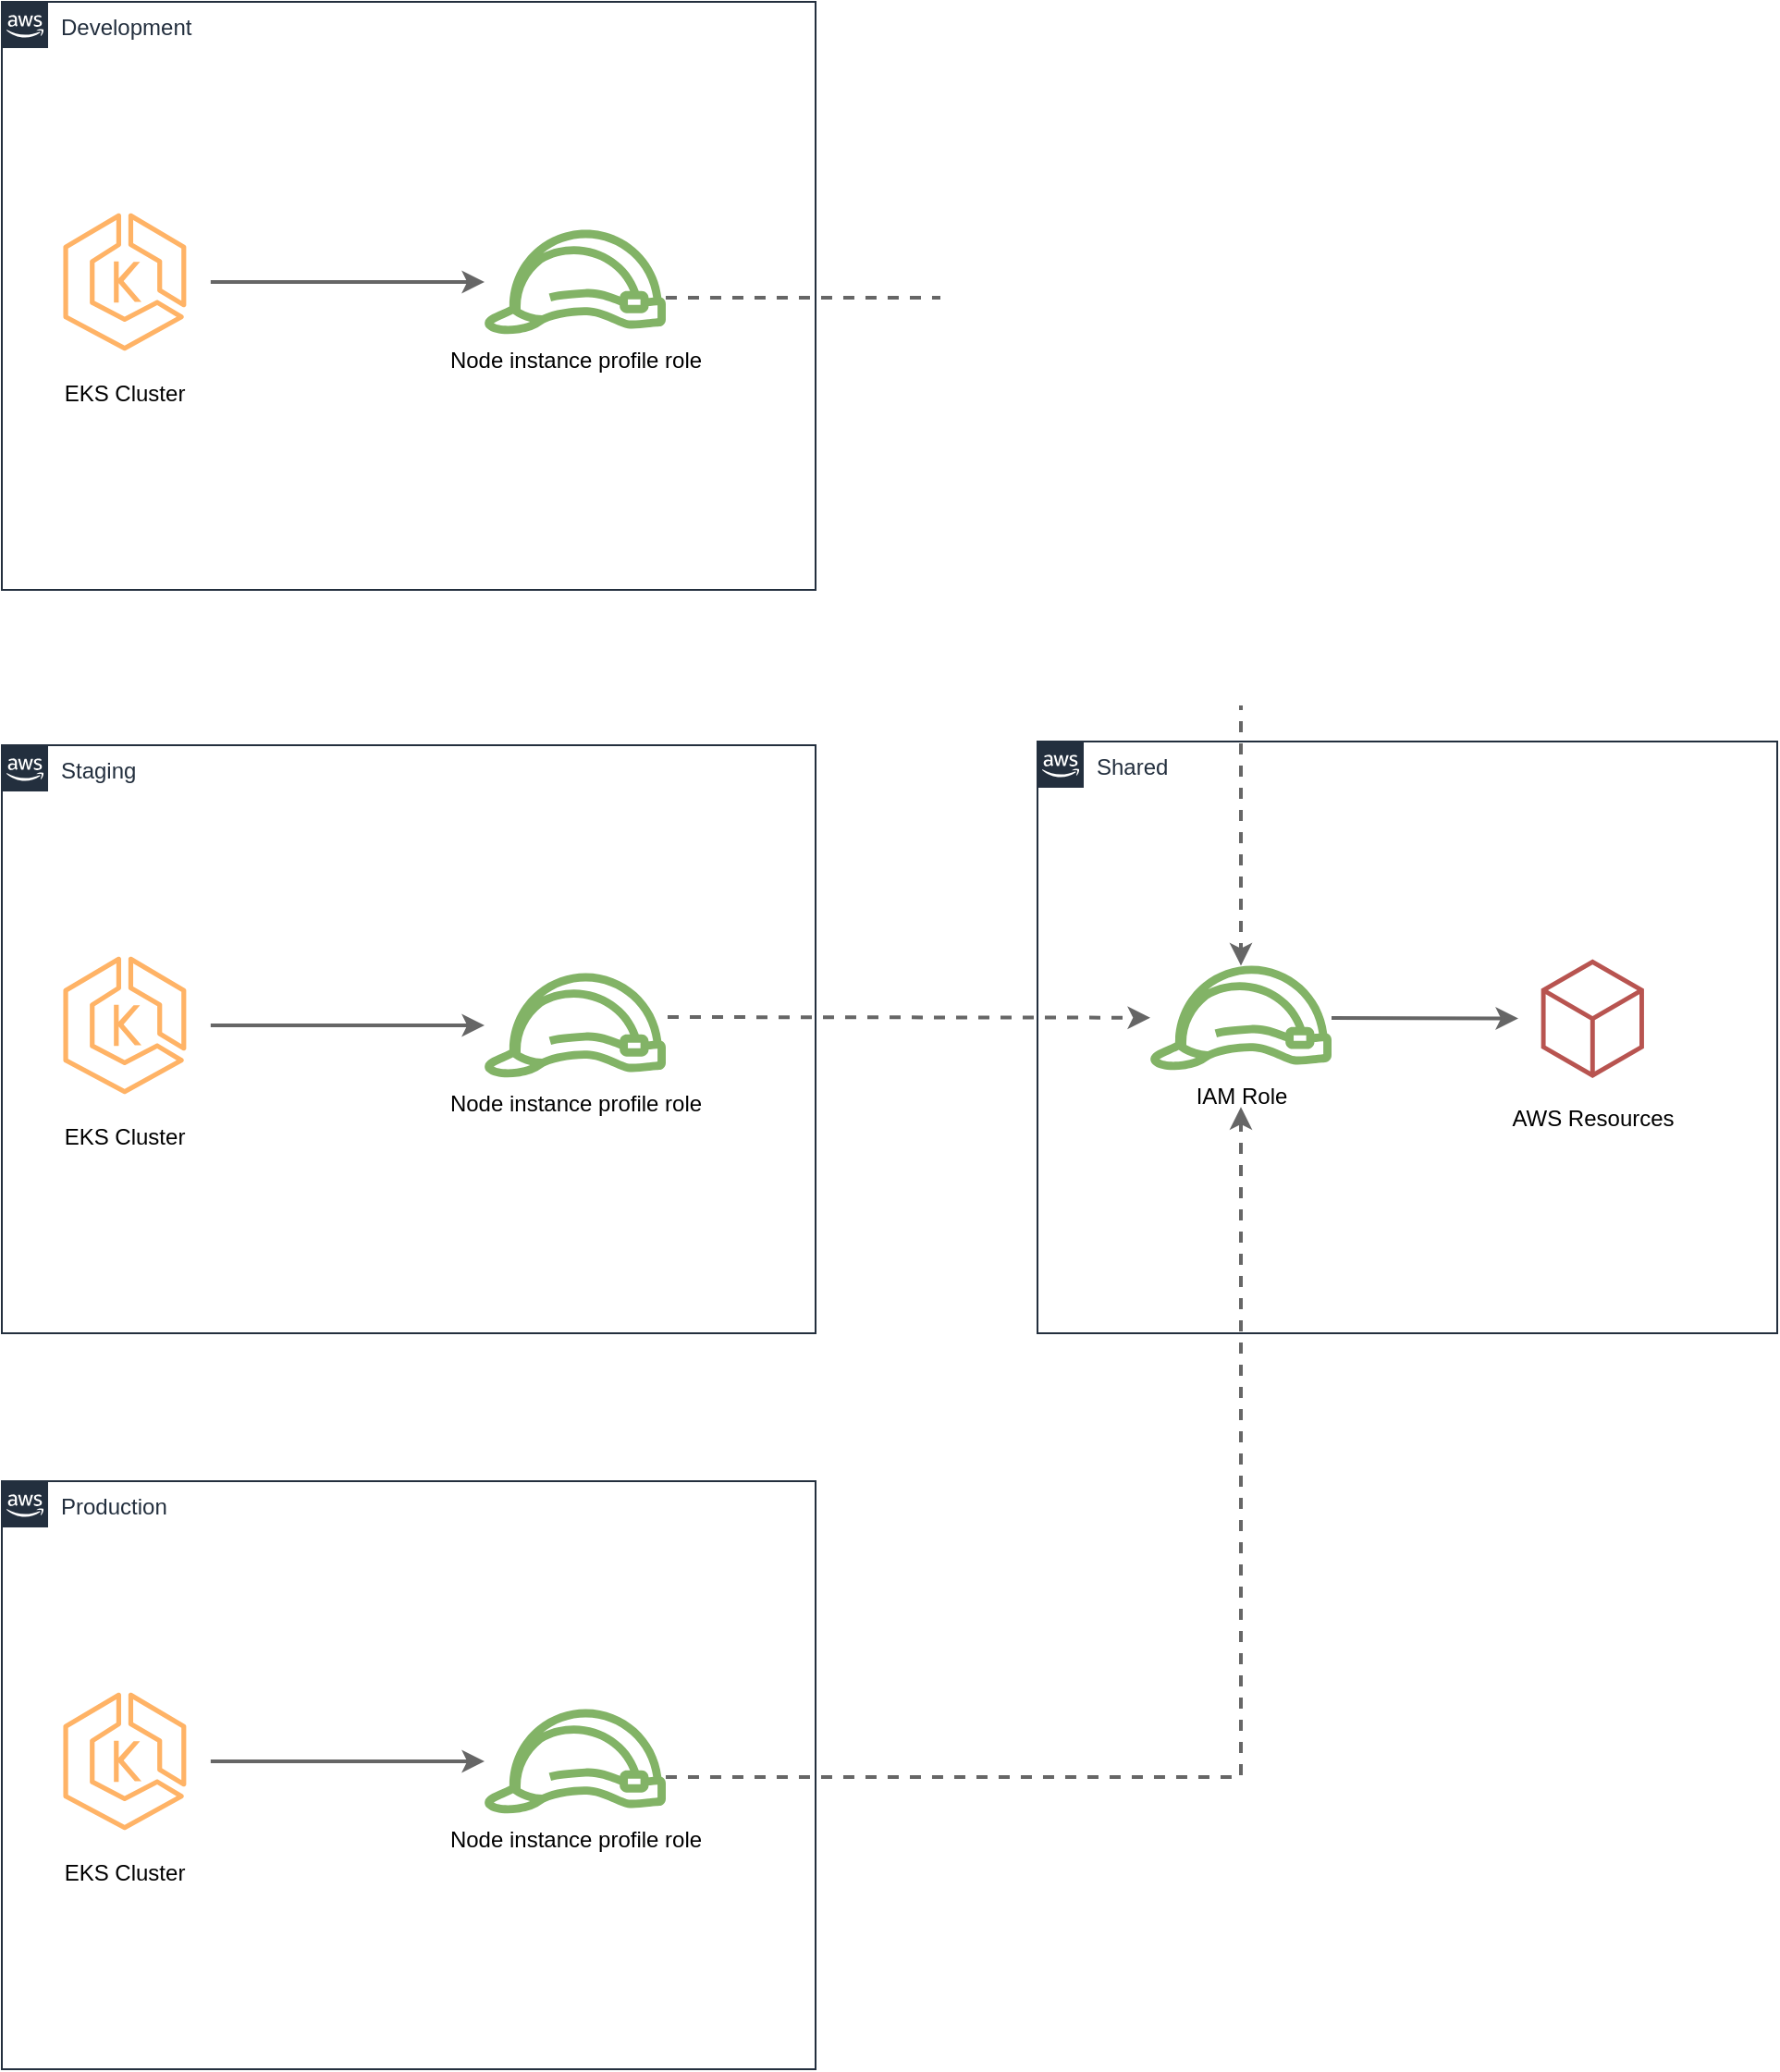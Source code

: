 <mxfile version="17.4.0" type="github">
  <diagram id="k364arCdmwFCV6oe1WjC" name="Page-1">
    <mxGraphModel dx="1213" dy="1585" grid="1" gridSize="10" guides="1" tooltips="1" connect="1" arrows="1" fold="1" page="0" pageScale="1" pageWidth="1400" pageHeight="850" math="0" shadow="0">
      <root>
        <mxCell id="0" />
        <mxCell id="1" parent="0" />
        <mxCell id="BL0fxwx5DuhP13sKB6l1-1" value="Staging" style="points=[[0,0],[0.25,0],[0.5,0],[0.75,0],[1,0],[1,0.25],[1,0.5],[1,0.75],[1,1],[0.75,1],[0.5,1],[0.25,1],[0,1],[0,0.75],[0,0.5],[0,0.25]];outlineConnect=0;gradientColor=none;html=1;whiteSpace=wrap;fontSize=12;fontStyle=0;container=1;pointerEvents=0;collapsible=0;recursiveResize=0;shape=mxgraph.aws4.group;grIcon=mxgraph.aws4.group_aws_cloud_alt;strokeColor=#232F3E;fillColor=none;verticalAlign=top;align=left;spacingLeft=30;fontColor=#232F3E;dashed=0;" parent="1" vertex="1">
          <mxGeometry y="322" width="440" height="318" as="geometry" />
        </mxCell>
        <mxCell id="ivI6aTwEnNeu_NT6JWWp-5" value="" style="edgeStyle=orthogonalEdgeStyle;rounded=0;orthogonalLoop=1;jettySize=auto;html=1;strokeWidth=2;strokeColor=#666666;" parent="BL0fxwx5DuhP13sKB6l1-1" source="ivI6aTwEnNeu_NT6JWWp-3" target="ivI6aTwEnNeu_NT6JWWp-4" edge="1">
          <mxGeometry relative="1" as="geometry" />
        </mxCell>
        <mxCell id="ivI6aTwEnNeu_NT6JWWp-3" value="EKS Cluster" style="sketch=0;points=[[0,0,0],[0.25,0,0],[0.5,0,0],[0.75,0,0],[1,0,0],[0,1,0],[0.25,1,0],[0.5,1,0],[0.75,1,0],[1,1,0],[0,0.25,0],[0,0.5,0],[0,0.75,0],[1,0.25,0],[1,0.5,0],[1,0.75,0]];outlineConnect=0;gradientDirection=north;fillColor=none;strokeColor=#FFB366;dashed=0;verticalLabelPosition=bottom;verticalAlign=top;align=center;html=1;fontSize=12;fontStyle=0;aspect=fixed;shape=mxgraph.aws4.resourceIcon;resIcon=mxgraph.aws4.eks;shadow=0;" parent="BL0fxwx5DuhP13sKB6l1-1" vertex="1">
          <mxGeometry x="20" y="105" width="92.92" height="92.92" as="geometry" />
        </mxCell>
        <mxCell id="ivI6aTwEnNeu_NT6JWWp-4" value="Node instance profile role" style="sketch=0;outlineConnect=0;fillColor=#82B366;strokeColor=none;dashed=0;verticalLabelPosition=bottom;verticalAlign=top;align=center;html=1;fontSize=12;fontStyle=0;aspect=fixed;pointerEvents=1;shape=mxgraph.aws4.role;shadow=0;" parent="BL0fxwx5DuhP13sKB6l1-1" vertex="1">
          <mxGeometry x="260" y="123.25" width="100" height="56.41" as="geometry" />
        </mxCell>
        <mxCell id="BL0fxwx5DuhP13sKB6l1-2" value="Shared" style="points=[[0,0],[0.25,0],[0.5,0],[0.75,0],[1,0],[1,0.25],[1,0.5],[1,0.75],[1,1],[0.75,1],[0.5,1],[0.25,1],[0,1],[0,0.75],[0,0.5],[0,0.25]];outlineConnect=0;gradientColor=none;html=1;whiteSpace=wrap;fontSize=12;fontStyle=0;container=1;pointerEvents=0;collapsible=0;recursiveResize=0;shape=mxgraph.aws4.group;grIcon=mxgraph.aws4.group_aws_cloud_alt;strokeColor=#232F3E;fillColor=none;verticalAlign=top;align=left;spacingLeft=30;fontColor=#232F3E;dashed=0;" parent="1" vertex="1">
          <mxGeometry x="560" y="320" width="400" height="320" as="geometry" />
        </mxCell>
        <mxCell id="BL0fxwx5DuhP13sKB6l1-12" value="" style="edgeStyle=none;rounded=0;orthogonalLoop=1;jettySize=auto;html=1;strokeWidth=2;strokeColor=#666666;" parent="BL0fxwx5DuhP13sKB6l1-2" source="BL0fxwx5DuhP13sKB6l1-3" target="ivI6aTwEnNeu_NT6JWWp-1" edge="1">
          <mxGeometry relative="1" as="geometry">
            <mxPoint x="240" y="149.421" as="targetPoint" />
          </mxGeometry>
        </mxCell>
        <mxCell id="BL0fxwx5DuhP13sKB6l1-3" value="IAM Role" style="sketch=0;outlineConnect=0;fillColor=#82B366;strokeColor=none;dashed=0;verticalLabelPosition=bottom;verticalAlign=top;align=center;html=1;fontSize=12;fontStyle=0;aspect=fixed;pointerEvents=1;shape=mxgraph.aws4.role;shadow=0;" parent="BL0fxwx5DuhP13sKB6l1-2" vertex="1">
          <mxGeometry x="60" y="121.22" width="100" height="56.41" as="geometry" />
        </mxCell>
        <mxCell id="ivI6aTwEnNeu_NT6JWWp-1" value="AWS Resources" style="sketch=0;points=[[0,0,0],[0.25,0,0],[0.5,0,0],[0.75,0,0],[1,0,0],[0,1,0],[0.25,1,0],[0.5,1,0],[0.75,1,0],[1,1,0],[0,0.25,0],[0,0.5,0],[0,0.75,0],[1,0.25,0],[1,0.5,0],[1,0.75,0]];gradientDirection=north;outlineConnect=0;fillColor=none;strokeColor=#b85450;dashed=0;verticalLabelPosition=bottom;verticalAlign=top;align=center;html=1;fontSize=12;fontStyle=0;aspect=fixed;shape=mxgraph.aws4.resourceIcon;resIcon=mxgraph.aws4.general;connectable=1;strokeOpacity=100;strokeWidth=11;" parent="BL0fxwx5DuhP13sKB6l1-2" vertex="1">
          <mxGeometry x="260" y="109.71" width="80.29" height="80.29" as="geometry" />
        </mxCell>
        <mxCell id="ICJu8EcKwX5RbnGvkZwL-11" value="" style="shape=waypoint;sketch=0;size=6;pointerEvents=1;points=[];fillColor=#82B366;resizable=0;rotatable=0;perimeter=centerPerimeter;snapToPoint=1;verticalAlign=top;strokeColor=none;dashed=0;fontStyle=0;shadow=0;" parent="BL0fxwx5DuhP13sKB6l1-2" vertex="1">
          <mxGeometry x="90" y="177.625" width="40" height="40" as="geometry" />
        </mxCell>
        <mxCell id="BL0fxwx5DuhP13sKB6l1-10" style="edgeStyle=none;rounded=0;orthogonalLoop=1;jettySize=auto;html=1;strokeColor=#666666;strokeWidth=2;dashed=1;" parent="1" target="BL0fxwx5DuhP13sKB6l1-3" edge="1">
          <mxGeometry relative="1" as="geometry">
            <mxPoint x="360" y="469" as="sourcePoint" />
          </mxGeometry>
        </mxCell>
        <mxCell id="ICJu8EcKwX5RbnGvkZwL-12" value="" style="edgeStyle=orthogonalEdgeStyle;rounded=0;orthogonalLoop=1;jettySize=auto;html=1;dashed=1;strokeWidth=2;strokeColor=#666666;" parent="1" source="t-HoMPGj-rCTbnShQ_Xg-4" target="ICJu8EcKwX5RbnGvkZwL-11" edge="1">
          <mxGeometry relative="1" as="geometry">
            <mxPoint x="378.992" y="831.5" as="sourcePoint" />
            <Array as="points">
              <mxPoint x="670" y="880" />
            </Array>
          </mxGeometry>
        </mxCell>
        <mxCell id="ICJu8EcKwX5RbnGvkZwL-13" value="" style="shape=waypoint;sketch=0;size=6;pointerEvents=1;points=[];fillColor=#82B366;resizable=0;rotatable=0;perimeter=centerPerimeter;snapToPoint=1;verticalAlign=top;strokeColor=none;dashed=0;fontStyle=0;shadow=0;" parent="1" vertex="1">
          <mxGeometry x="560" y="419.995" width="40" height="40" as="geometry" />
        </mxCell>
        <mxCell id="t-HoMPGj-rCTbnShQ_Xg-1" value="Production" style="points=[[0,0],[0.25,0],[0.5,0],[0.75,0],[1,0],[1,0.25],[1,0.5],[1,0.75],[1,1],[0.75,1],[0.5,1],[0.25,1],[0,1],[0,0.75],[0,0.5],[0,0.25]];outlineConnect=0;gradientColor=none;html=1;whiteSpace=wrap;fontSize=12;fontStyle=0;container=1;pointerEvents=0;collapsible=0;recursiveResize=0;shape=mxgraph.aws4.group;grIcon=mxgraph.aws4.group_aws_cloud_alt;strokeColor=#232F3E;fillColor=none;verticalAlign=top;align=left;spacingLeft=30;fontColor=#232F3E;dashed=0;" vertex="1" parent="1">
          <mxGeometry y="720" width="440" height="318" as="geometry" />
        </mxCell>
        <mxCell id="t-HoMPGj-rCTbnShQ_Xg-2" value="" style="edgeStyle=orthogonalEdgeStyle;rounded=0;orthogonalLoop=1;jettySize=auto;html=1;strokeWidth=2;strokeColor=#666666;" edge="1" parent="t-HoMPGj-rCTbnShQ_Xg-1" source="t-HoMPGj-rCTbnShQ_Xg-3" target="t-HoMPGj-rCTbnShQ_Xg-4">
          <mxGeometry relative="1" as="geometry" />
        </mxCell>
        <mxCell id="t-HoMPGj-rCTbnShQ_Xg-3" value="EKS Cluster" style="sketch=0;points=[[0,0,0],[0.25,0,0],[0.5,0,0],[0.75,0,0],[1,0,0],[0,1,0],[0.25,1,0],[0.5,1,0],[0.75,1,0],[1,1,0],[0,0.25,0],[0,0.5,0],[0,0.75,0],[1,0.25,0],[1,0.5,0],[1,0.75,0]];outlineConnect=0;gradientDirection=north;fillColor=none;strokeColor=#FFB366;dashed=0;verticalLabelPosition=bottom;verticalAlign=top;align=center;html=1;fontSize=12;fontStyle=0;aspect=fixed;shape=mxgraph.aws4.resourceIcon;resIcon=mxgraph.aws4.eks;shadow=0;" vertex="1" parent="t-HoMPGj-rCTbnShQ_Xg-1">
          <mxGeometry x="20" y="105" width="92.92" height="92.92" as="geometry" />
        </mxCell>
        <mxCell id="t-HoMPGj-rCTbnShQ_Xg-4" value="Node instance profile role" style="sketch=0;outlineConnect=0;fillColor=#82B366;strokeColor=none;dashed=0;verticalLabelPosition=bottom;verticalAlign=top;align=center;html=1;fontSize=12;fontStyle=0;aspect=fixed;pointerEvents=1;shape=mxgraph.aws4.role;shadow=0;" vertex="1" parent="t-HoMPGj-rCTbnShQ_Xg-1">
          <mxGeometry x="260" y="123.25" width="100" height="56.41" as="geometry" />
        </mxCell>
        <mxCell id="t-HoMPGj-rCTbnShQ_Xg-5" value="Development" style="points=[[0,0],[0.25,0],[0.5,0],[0.75,0],[1,0],[1,0.25],[1,0.5],[1,0.75],[1,1],[0.75,1],[0.5,1],[0.25,1],[0,1],[0,0.75],[0,0.5],[0,0.25]];outlineConnect=0;gradientColor=none;html=1;whiteSpace=wrap;fontSize=12;fontStyle=0;container=1;pointerEvents=0;collapsible=0;recursiveResize=0;shape=mxgraph.aws4.group;grIcon=mxgraph.aws4.group_aws_cloud_alt;strokeColor=#232F3E;fillColor=none;verticalAlign=top;align=left;spacingLeft=30;fontColor=#232F3E;dashed=0;" vertex="1" parent="1">
          <mxGeometry y="-80" width="440" height="318" as="geometry" />
        </mxCell>
        <mxCell id="t-HoMPGj-rCTbnShQ_Xg-6" value="" style="edgeStyle=orthogonalEdgeStyle;rounded=0;orthogonalLoop=1;jettySize=auto;html=1;strokeWidth=2;strokeColor=#666666;" edge="1" parent="t-HoMPGj-rCTbnShQ_Xg-5" source="t-HoMPGj-rCTbnShQ_Xg-7" target="t-HoMPGj-rCTbnShQ_Xg-8">
          <mxGeometry relative="1" as="geometry" />
        </mxCell>
        <mxCell id="t-HoMPGj-rCTbnShQ_Xg-7" value="EKS Cluster" style="sketch=0;points=[[0,0,0],[0.25,0,0],[0.5,0,0],[0.75,0,0],[1,0,0],[0,1,0],[0.25,1,0],[0.5,1,0],[0.75,1,0],[1,1,0],[0,0.25,0],[0,0.5,0],[0,0.75,0],[1,0.25,0],[1,0.5,0],[1,0.75,0]];outlineConnect=0;gradientDirection=north;fillColor=none;strokeColor=#FFB366;dashed=0;verticalLabelPosition=bottom;verticalAlign=top;align=center;html=1;fontSize=12;fontStyle=0;aspect=fixed;shape=mxgraph.aws4.resourceIcon;resIcon=mxgraph.aws4.eks;shadow=0;" vertex="1" parent="t-HoMPGj-rCTbnShQ_Xg-5">
          <mxGeometry x="20" y="105" width="92.92" height="92.92" as="geometry" />
        </mxCell>
        <mxCell id="t-HoMPGj-rCTbnShQ_Xg-8" value="Node instance profile role" style="sketch=0;outlineConnect=0;fillColor=#82B366;strokeColor=none;dashed=0;verticalLabelPosition=bottom;verticalAlign=top;align=center;html=1;fontSize=12;fontStyle=0;aspect=fixed;pointerEvents=1;shape=mxgraph.aws4.role;shadow=0;" vertex="1" parent="t-HoMPGj-rCTbnShQ_Xg-5">
          <mxGeometry x="260" y="123.25" width="100" height="56.41" as="geometry" />
        </mxCell>
        <mxCell id="ICJu8EcKwX5RbnGvkZwL-14" value="" style="edgeStyle=orthogonalEdgeStyle;rounded=0;orthogonalLoop=1;jettySize=auto;html=1;dashed=1;strokeWidth=2;strokeColor=#666666;" parent="1" source="t-HoMPGj-rCTbnShQ_Xg-8" target="BL0fxwx5DuhP13sKB6l1-3" edge="1">
          <mxGeometry relative="1" as="geometry">
            <mxPoint x="380.002" y="80" as="sourcePoint" />
            <mxPoint x="661.01" y="408.5" as="targetPoint" />
            <Array as="points">
              <mxPoint x="670" y="80" />
            </Array>
          </mxGeometry>
        </mxCell>
      </root>
    </mxGraphModel>
  </diagram>
</mxfile>

